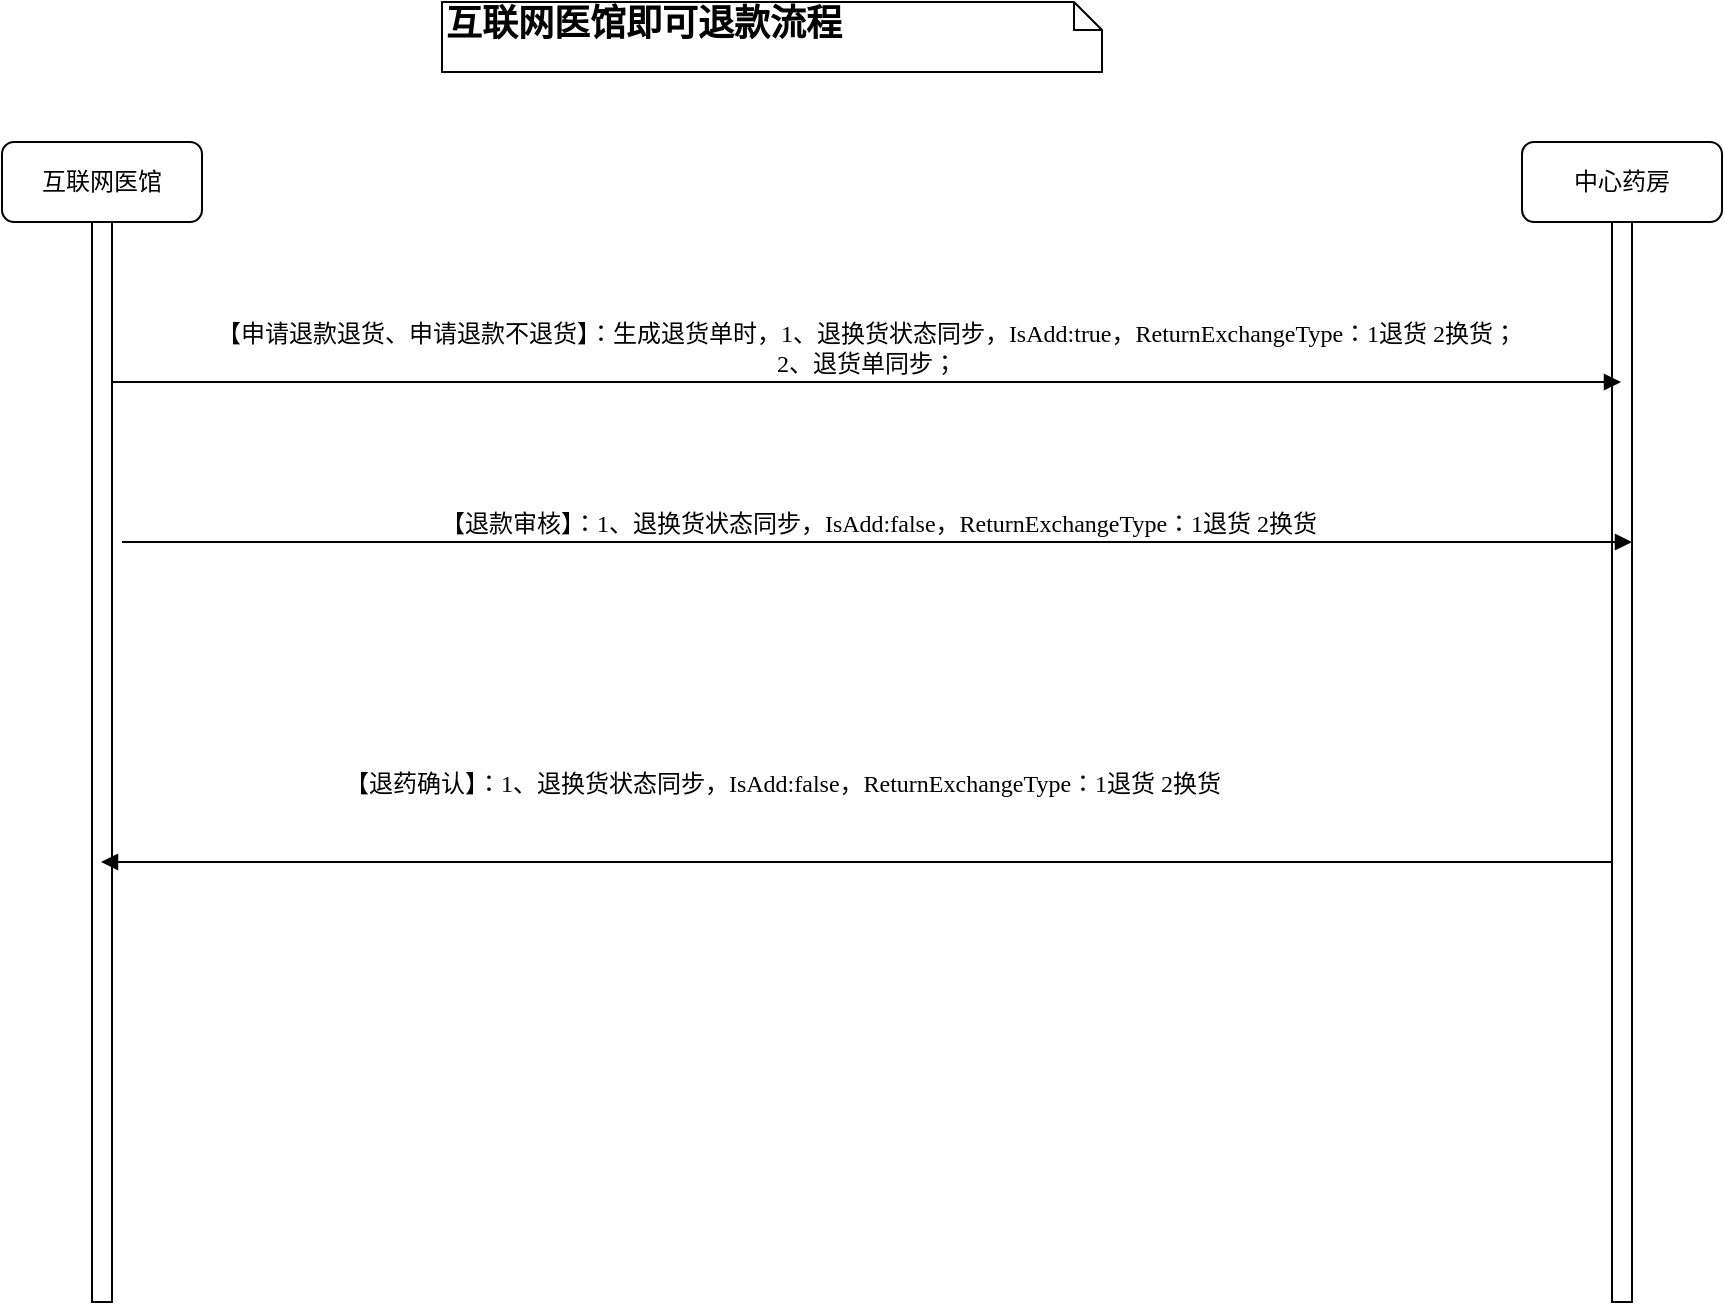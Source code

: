 <mxfile version="28.0.6">
  <diagram name="第 1 页" id="p7rkiarqeRuFziZ07Rb5">
    <mxGraphModel dx="1418" dy="786" grid="1" gridSize="10" guides="1" tooltips="1" connect="1" arrows="1" fold="1" page="1" pageScale="1" pageWidth="827" pageHeight="1169" math="0" shadow="0">
      <root>
        <mxCell id="0" />
        <mxCell id="1" parent="0" />
        <mxCell id="-sYIV18S88BisDgLJzkE-1" value="中心药房" style="shape=umlLifeline;perimeter=lifelinePerimeter;whiteSpace=wrap;html=1;container=1;collapsible=0;recursiveResize=0;outlineConnect=0;rounded=1;shadow=0;comic=0;labelBackgroundColor=none;strokeWidth=1;fontFamily=Verdana;fontSize=12;align=center;" vertex="1" parent="1">
          <mxGeometry x="800" y="110" width="100" height="580" as="geometry" />
        </mxCell>
        <mxCell id="-sYIV18S88BisDgLJzkE-2" value="" style="html=1;points=[];perimeter=orthogonalPerimeter;rounded=0;shadow=0;comic=0;labelBackgroundColor=none;strokeWidth=1;fontFamily=Verdana;fontSize=12;align=center;" vertex="1" parent="-sYIV18S88BisDgLJzkE-1">
          <mxGeometry x="45" y="40" width="10" height="540" as="geometry" />
        </mxCell>
        <mxCell id="-sYIV18S88BisDgLJzkE-3" value="互联网医馆" style="shape=umlLifeline;perimeter=lifelinePerimeter;whiteSpace=wrap;html=1;container=1;collapsible=0;recursiveResize=0;outlineConnect=0;rounded=1;shadow=0;comic=0;labelBackgroundColor=none;strokeWidth=1;fontFamily=Verdana;fontSize=12;align=center;" vertex="1" parent="1">
          <mxGeometry x="40" y="110" width="100" height="580" as="geometry" />
        </mxCell>
        <mxCell id="-sYIV18S88BisDgLJzkE-4" value="" style="html=1;points=[];perimeter=orthogonalPerimeter;rounded=0;shadow=0;comic=0;labelBackgroundColor=none;strokeWidth=1;fontFamily=Verdana;fontSize=12;align=center;" vertex="1" parent="-sYIV18S88BisDgLJzkE-3">
          <mxGeometry x="45" y="40" width="10" height="540" as="geometry" />
        </mxCell>
        <mxCell id="-sYIV18S88BisDgLJzkE-5" value="【申请退款退货、申请退款不退货】：生成退货单时，1、退换货状态同步，IsAdd:true，ReturnExchangeType：1退货 2换货；&lt;div&gt;2、退货单同步；&lt;/div&gt;" style="html=1;verticalAlign=bottom;endArrow=block;labelBackgroundColor=none;fontFamily=Verdana;fontSize=12;edgeStyle=elbowEdgeStyle;elbow=vertical;" edge="1" parent="1">
          <mxGeometry x="-0.001" relative="1" as="geometry">
            <mxPoint x="95" y="230" as="sourcePoint" />
            <mxPoint x="849.5" y="230" as="targetPoint" />
            <Array as="points">
              <mxPoint x="490" y="230" />
            </Array>
            <mxPoint as="offset" />
          </mxGeometry>
        </mxCell>
        <mxCell id="-sYIV18S88BisDgLJzkE-6" value="&lt;font style=&quot;font-size: 18px;&quot;&gt;&lt;b&gt;互联网医馆即可退款流程&lt;/b&gt;&lt;/font&gt;" style="shape=note;whiteSpace=wrap;html=1;size=14;verticalAlign=top;align=left;spacingTop=-6;rounded=0;shadow=0;comic=0;labelBackgroundColor=none;strokeWidth=1;fontFamily=Verdana;fontSize=12" vertex="1" parent="1">
          <mxGeometry x="260" y="40" width="330" height="35" as="geometry" />
        </mxCell>
        <mxCell id="-sYIV18S88BisDgLJzkE-7" value="【退款审核】：1、退换货状态同步，IsAdd:false，ReturnExchangeType：1退货 2换货" style="html=1;verticalAlign=bottom;endArrow=block;labelBackgroundColor=none;fontFamily=Verdana;fontSize=12;edgeStyle=elbowEdgeStyle;elbow=vertical;" edge="1" parent="1">
          <mxGeometry x="0.001" relative="1" as="geometry">
            <mxPoint x="100" y="310" as="sourcePoint" />
            <mxPoint x="855" y="310" as="targetPoint" />
            <Array as="points">
              <mxPoint x="495" y="310" />
            </Array>
            <mxPoint as="offset" />
          </mxGeometry>
        </mxCell>
        <mxCell id="-sYIV18S88BisDgLJzkE-8" value="【退药确认】：1、退换货状态同步，IsAdd:false，ReturnExchangeType：1退货 2换货" style="html=1;verticalAlign=bottom;endArrow=block;labelBackgroundColor=none;fontFamily=Verdana;fontSize=12;edgeStyle=elbowEdgeStyle;elbow=vertical;" edge="1" parent="1">
          <mxGeometry x="0.514" y="-30" relative="1" as="geometry">
            <mxPoint x="210" y="470" as="sourcePoint" />
            <mxPoint x="89.5" y="470" as="targetPoint" />
            <Array as="points">
              <mxPoint x="850" y="470" />
            </Array>
            <mxPoint as="offset" />
          </mxGeometry>
        </mxCell>
      </root>
    </mxGraphModel>
  </diagram>
</mxfile>

